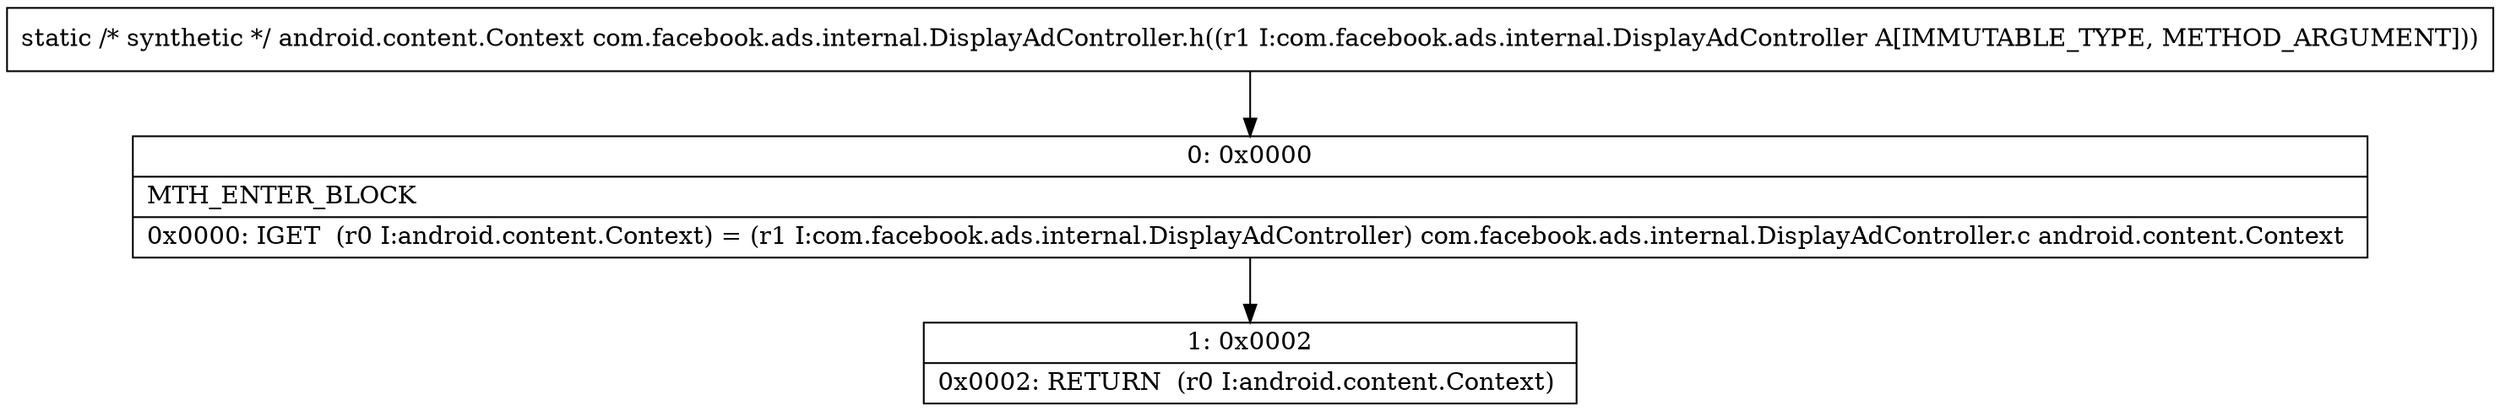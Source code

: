 digraph "CFG forcom.facebook.ads.internal.DisplayAdController.h(Lcom\/facebook\/ads\/internal\/DisplayAdController;)Landroid\/content\/Context;" {
Node_0 [shape=record,label="{0\:\ 0x0000|MTH_ENTER_BLOCK\l|0x0000: IGET  (r0 I:android.content.Context) = (r1 I:com.facebook.ads.internal.DisplayAdController) com.facebook.ads.internal.DisplayAdController.c android.content.Context \l}"];
Node_1 [shape=record,label="{1\:\ 0x0002|0x0002: RETURN  (r0 I:android.content.Context) \l}"];
MethodNode[shape=record,label="{static \/* synthetic *\/ android.content.Context com.facebook.ads.internal.DisplayAdController.h((r1 I:com.facebook.ads.internal.DisplayAdController A[IMMUTABLE_TYPE, METHOD_ARGUMENT])) }"];
MethodNode -> Node_0;
Node_0 -> Node_1;
}

